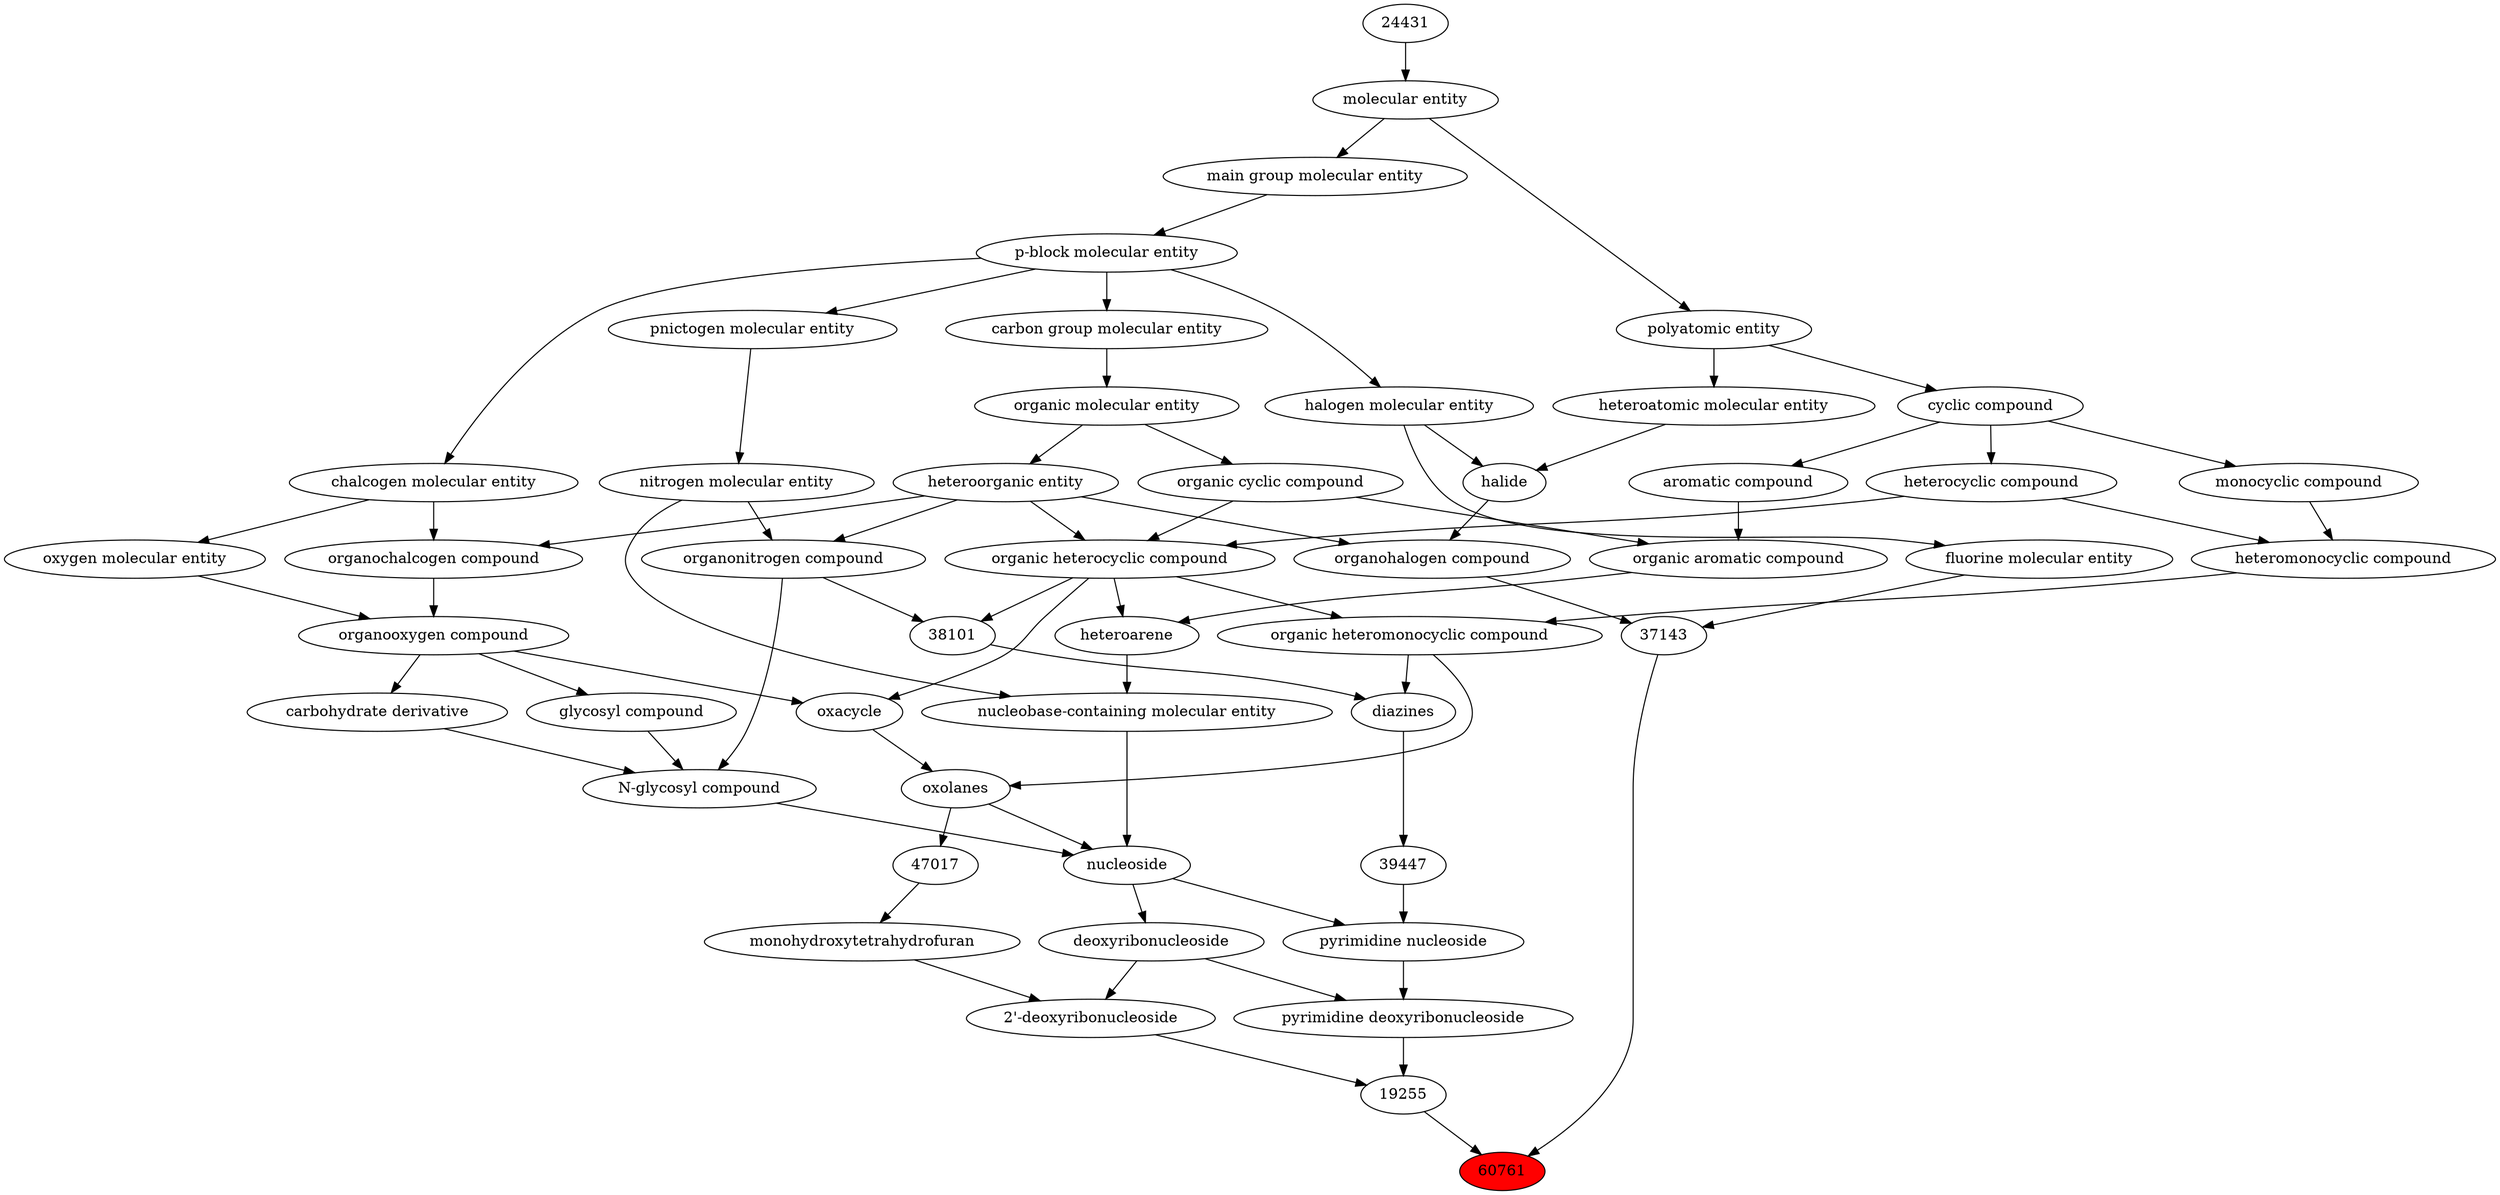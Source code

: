 digraph tree{ 
60761 [label="60761" fillcolor=red style=filled]
19255 -> 60761
37143 -> 60761
19255 [label="19255"]
68472 -> 19255
18274 -> 19255
37143 [label="37143"]
36684 -> 37143
24062 -> 37143
68472 [label="pyrimidine deoxyribonucleoside"]
23636 -> 68472
26440 -> 68472
18274 [label="2'-deoxyribonucleoside"]
47018 -> 18274
23636 -> 18274
36684 [label="organohalogen compound"]
33285 -> 36684
37578 -> 36684
24062 [label="fluorine molecular entity"]
24471 -> 24062
23636 [label="deoxyribonucleoside"]
33838 -> 23636
26440 [label="pyrimidine nucleoside"]
39447 -> 26440
33838 -> 26440
47018 [label="monohydroxytetrahydrofuran"]
47017 -> 47018
33285 [label="heteroorganic entity"]
50860 -> 33285
37578 [label="halide"]
24471 -> 37578
37577 -> 37578
24471 [label="halogen molecular entity"]
33675 -> 24471
33838 [label="nucleoside"]
21731 -> 33838
26912 -> 33838
61120 -> 33838
39447 [label="39447"]
38313 -> 39447
47017 [label="47017"]
26912 -> 47017
50860 [label="organic molecular entity"]
33582 -> 50860
37577 [label="heteroatomic molecular entity"]
36357 -> 37577
33675 [label="p-block molecular entity"]
33579 -> 33675
21731 [label="N-glycosyl compound"]
35352 -> 21731
63161 -> 21731
63299 -> 21731
26912 [label="oxolanes"]
25693 -> 26912
38104 -> 26912
61120 [label="nucleobase-containing molecular entity"]
33833 -> 61120
51143 -> 61120
38313 [label="diazines"]
25693 -> 38313
38101 -> 38313
33582 [label="carbon group molecular entity"]
33675 -> 33582
36357 [label="polyatomic entity"]
23367 -> 36357
33579 [label="main group molecular entity"]
23367 -> 33579
35352 [label="organonitrogen compound"]
51143 -> 35352
33285 -> 35352
63161 [label="glycosyl compound"]
36963 -> 63161
63299 [label="carbohydrate derivative"]
36963 -> 63299
25693 [label="organic heteromonocyclic compound"]
33670 -> 25693
24532 -> 25693
38104 [label="oxacycle"]
24532 -> 38104
36963 -> 38104
33833 [label="heteroarene"]
33659 -> 33833
24532 -> 33833
51143 [label="nitrogen molecular entity"]
33302 -> 51143
38101 [label="38101"]
24532 -> 38101
35352 -> 38101
23367 [label="molecular entity"]
24431 -> 23367
36963 [label="organooxygen compound"]
36962 -> 36963
25806 -> 36963
33670 [label="heteromonocyclic compound"]
5686 -> 33670
33661 -> 33670
24532 [label="organic heterocyclic compound"]
33285 -> 24532
33832 -> 24532
5686 -> 24532
33659 [label="organic aromatic compound"]
33832 -> 33659
33655 -> 33659
33302 [label="pnictogen molecular entity"]
33675 -> 33302
24431 [label="24431"]
36962 [label="organochalcogen compound"]
33285 -> 36962
33304 -> 36962
25806 [label="oxygen molecular entity"]
33304 -> 25806
5686 [label="heterocyclic compound"]
33595 -> 5686
33661 [label="monocyclic compound"]
33595 -> 33661
33832 [label="organic cyclic compound"]
50860 -> 33832
33655 [label="aromatic compound"]
33595 -> 33655
33304 [label="chalcogen molecular entity"]
33675 -> 33304
33595 [label="cyclic compound"]
36357 -> 33595
}